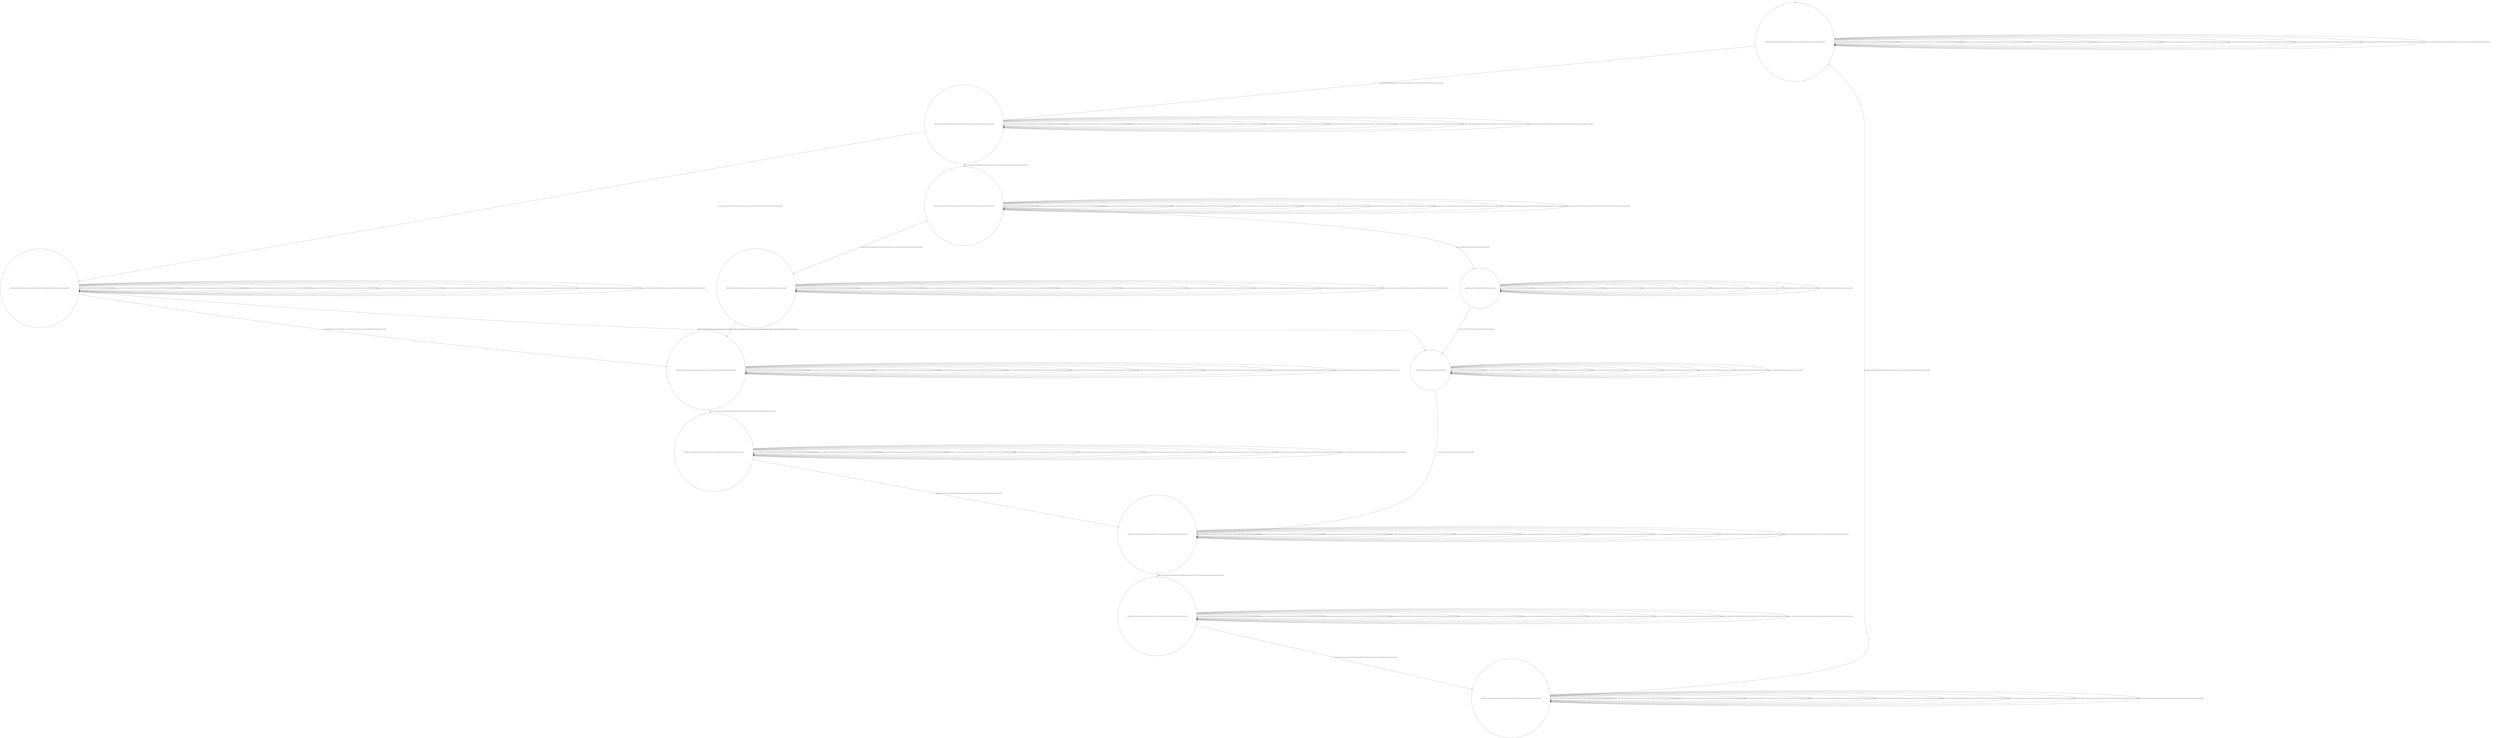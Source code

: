 digraph g {
	edge [lblstyle="above, sloped"];
	s0 [shape="circle" label="0@[((DOL and CAP and TON and not TEA and not EUR and not COF) or (EUR and COF and CAP and TON and not DOL and not TEA))]"];
	s1 [shape="circle" label="1@[((DOL and CAP and TON and not TEA and not EUR and not COF) or (EUR and COF and CAP and TON and not DOL and not TEA))]"];
	s2 [shape="circle" label="2@[((DOL and CAP and TON and not TEA and not EUR and not COF) or (EUR and COF and CAP and TON and not DOL and not TEA))]"];
	s3 [shape="circle" label="3@[((DOL and CAP and TON and not TEA and not EUR and not COF) or (EUR and COF and CAP and TON and not DOL and not TEA))]"];
	s4 [shape="circle" label="4@[((DOL and CAP and TON and not TEA and not EUR and not COF) or (EUR and COF and CAP and TON and not DOL and not TEA))]"];
	s5 [shape="circle" label="5@[((DOL and CAP and TON and not TEA and not EUR and not COF) or (EUR and COF and CAP and TON and not DOL and not TEA))]"];
	s6 [shape="circle" label="6@[((DOL and CAP and TON and not TEA and not EUR and not COF) or (EUR and COF and CAP and TON and not DOL and not TEA))]"];
	s7 [shape="circle" label="7@[((DOL and CAP and TON and not TEA and not EUR and not COF) or (EUR and COF and CAP and TON and not DOL and not TEA))]"];
	s8 [shape="circle" label="8@[((DOL and CAP and TON and not TEA and not EUR and not COF) or (EUR and COF and CAP and TON and not DOL and not TEA))]"];
	s9 [shape="circle" label="9@[((DOL and CAP and TON and not TEA and not EUR and not COF) or (EUR and COF and CAP and TON and not DOL and not TEA))]"];
	s10 [shape="circle" label="10@[((EUR and COF and CAP and TON and not DOL and not TEA))]"];
	s11 [shape="circle" label="11@[((EUR and COF and CAP and TON and not DOL and not TEA))]"];
	s0 -> s0 [label="cap / nok() [((DOL and CAP and TON and not TEA and not EUR and not COF) or (EUR and COF and CAP and TON and not DOL and not TEA))]"];
	s0 -> s0 [label="coffee / nok() [((DOL and CAP and TON and not TEA and not EUR and not COF) or (EUR and COF and CAP and TON and not DOL and not TEA))]"];
	s0 -> s0 [label="cup_taken / nok() [((DOL and CAP and TON and not TEA and not EUR and not COF) or (EUR and COF and CAP and TON and not DOL and not TEA))]"];
	s0 -> s0 [label="display_done / nok() [((DOL and CAP and TON and not TEA and not EUR and not COF) or (EUR and COF and CAP and TON and not DOL and not TEA))]"];
	s0 -> s1 [label="dollar / ok() [((DOL and CAP and TON and not TEA and not EUR and not COF) or (EUR and COF and CAP and TON and not DOL and not TEA))]"];
	s0 -> s0 [label="no_sugar / nok() [((DOL and CAP and TON and not TEA and not EUR and not COF) or (EUR and COF and CAP and TON and not DOL and not TEA))]"];
	s0 -> s0 [label="pour_coffee / nok() [((DOL and CAP and TON and not TEA and not EUR and not COF) or (EUR and COF and CAP and TON and not DOL and not TEA))]"];
	s0 -> s0 [label="pour_milk / nok() [((DOL and CAP and TON and not TEA and not EUR and not COF) or (EUR and COF and CAP and TON and not DOL and not TEA))]"];
	s0 -> s0 [label="pour_sugar / nok() [((DOL and CAP and TON and not TEA and not EUR and not COF) or (EUR and COF and CAP and TON and not DOL and not TEA))]"];
	s0 -> s0 [label="ring / nok() [((DOL and CAP and TON and not TEA and not EUR and not COF) or (EUR and COF and CAP and TON and not DOL and not TEA))]"];
	s0 -> s0 [label="sugar / nok() [((DOL and CAP and TON and not TEA and not EUR and not COF) or (EUR and COF and CAP and TON and not DOL and not TEA))]"];
	s1 -> s1 [label="cap / nok() [((DOL and CAP and TON and not TEA and not EUR and not COF) or (EUR and COF and CAP and TON and not DOL and not TEA))]"];
	s1 -> s1 [label="coffee / nok() [((DOL and CAP and TON and not TEA and not EUR and not COF) or (EUR and COF and CAP and TON and not DOL and not TEA))]"];
	s1 -> s1 [label="cup_taken / nok() [((DOL and CAP and TON and not TEA and not EUR and not COF) or (EUR and COF and CAP and TON and not DOL and not TEA))]"];
	s1 -> s1 [label="display_done / nok() [((DOL and CAP and TON and not TEA and not EUR and not COF) or (EUR and COF and CAP and TON and not DOL and not TEA))]"];
	s1 -> s1 [label="dollar / nok() [((DOL and CAP and TON and not TEA and not EUR and not COF) or (EUR and COF and CAP and TON and not DOL and not TEA))]"];
	s1 -> s2 [label="no_sugar / ok() [((DOL and CAP and TON and not TEA and not EUR and not COF) or (EUR and COF and CAP and TON and not DOL and not TEA))]"];
	s1 -> s1 [label="pour_coffee / nok() [((DOL and CAP and TON and not TEA and not EUR and not COF) or (EUR and COF and CAP and TON and not DOL and not TEA))]"];
	s1 -> s1 [label="pour_milk / nok() [((DOL and CAP and TON and not TEA and not EUR and not COF) or (EUR and COF and CAP and TON and not DOL and not TEA))]"];
	s1 -> s1 [label="pour_sugar / nok() [((DOL and CAP and TON and not TEA and not EUR and not COF) or (EUR and COF and CAP and TON and not DOL and not TEA))]"];
	s1 -> s1 [label="ring / nok() [((DOL and CAP and TON and not TEA and not EUR and not COF) or (EUR and COF and CAP and TON and not DOL and not TEA))]"];
	s1 -> s3 [label="sugar / ok() [((DOL and CAP and TON and not TEA and not EUR and not COF) or (EUR and COF and CAP and TON and not DOL and not TEA))]"];
	s2 -> s5 [label="cap / ok() [((DOL and CAP and TON and not TEA and not EUR and not COF) or (EUR and COF and CAP and TON and not DOL and not TEA))]"];
	s2 -> s2 [label="coffee / Ω [((DOL and CAP and TON and not TEA and not EUR and not COF))]"];
	s2 -> s11 [label="coffee / ok() [((EUR and COF and CAP and TON and not DOL and not TEA))]"];
	s2 -> s2 [label="cup_taken / nok() [((DOL and CAP and TON and not TEA and not EUR and not COF) or (EUR and COF and CAP and TON and not DOL and not TEA))]"];
	s2 -> s2 [label="display_done / nok() [((DOL and CAP and TON and not TEA and not EUR and not COF) or (EUR and COF and CAP and TON and not DOL and not TEA))]"];
	s2 -> s2 [label="dollar / nok() [((DOL and CAP and TON and not TEA and not EUR and not COF) or (EUR and COF and CAP and TON and not DOL and not TEA))]"];
	s2 -> s2 [label="no_sugar / nok() [((DOL and CAP and TON and not TEA and not EUR and not COF) or (EUR and COF and CAP and TON and not DOL and not TEA))]"];
	s2 -> s2 [label="pour_coffee / nok() [((DOL and CAP and TON and not TEA and not EUR and not COF) or (EUR and COF and CAP and TON and not DOL and not TEA))]"];
	s2 -> s2 [label="pour_milk / nok() [((DOL and CAP and TON and not TEA and not EUR and not COF) or (EUR and COF and CAP and TON and not DOL and not TEA))]"];
	s2 -> s2 [label="pour_sugar / nok() [((DOL and CAP and TON and not TEA and not EUR and not COF) or (EUR and COF and CAP and TON and not DOL and not TEA))]"];
	s2 -> s2 [label="ring / nok() [((DOL and CAP and TON and not TEA and not EUR and not COF) or (EUR and COF and CAP and TON and not DOL and not TEA))]"];
	s2 -> s2 [label="sugar / void() [((DOL and CAP and TON and not TEA and not EUR and not COF) or (EUR and COF and CAP and TON and not DOL and not TEA))]"];
	s3 -> s4 [label="cap / ok() [((DOL and CAP and TON and not TEA and not EUR and not COF) or (EUR and COF and CAP and TON and not DOL and not TEA))]"];
	s3 -> s10 [label="coffee / ok() [((EUR and COF and CAP and TON and not DOL and not TEA))]"];
	s3 -> s3 [label="coffee / Ω [((DOL and CAP and TON and not TEA and not EUR and not COF))]"];
	s3 -> s3 [label="cup_taken / nok() [((DOL and CAP and TON and not TEA and not EUR and not COF) or (EUR and COF and CAP and TON and not DOL and not TEA))]"];
	s3 -> s3 [label="display_done / nok() [((DOL and CAP and TON and not TEA and not EUR and not COF) or (EUR and COF and CAP and TON and not DOL and not TEA))]"];
	s3 -> s3 [label="dollar / nok() [((DOL and CAP and TON and not TEA and not EUR and not COF) or (EUR and COF and CAP and TON and not DOL and not TEA))]"];
	s3 -> s3 [label="no_sugar / void() [((DOL and CAP and TON and not TEA and not EUR and not COF) or (EUR and COF and CAP and TON and not DOL and not TEA))]"];
	s3 -> s3 [label="pour_coffee / nok() [((DOL and CAP and TON and not TEA and not EUR and not COF) or (EUR and COF and CAP and TON and not DOL and not TEA))]"];
	s3 -> s3 [label="pour_milk / nok() [((DOL and CAP and TON and not TEA and not EUR and not COF) or (EUR and COF and CAP and TON and not DOL and not TEA))]"];
	s3 -> s3 [label="pour_sugar / nok() [((DOL and CAP and TON and not TEA and not EUR and not COF) or (EUR and COF and CAP and TON and not DOL and not TEA))]"];
	s3 -> s3 [label="ring / nok() [((DOL and CAP and TON and not TEA and not EUR and not COF) or (EUR and COF and CAP and TON and not DOL and not TEA))]"];
	s3 -> s3 [label="sugar / nok() [((DOL and CAP and TON and not TEA and not EUR and not COF) or (EUR and COF and CAP and TON and not DOL and not TEA))]"];
	s4 -> s4 [label="cap / nok() [((DOL and CAP and TON and not TEA and not EUR and not COF) or (EUR and COF and CAP and TON and not DOL and not TEA))]"];
	s4 -> s4 [label="coffee / void() [((DOL and CAP and TON and not TEA and not EUR and not COF) or (EUR and COF and CAP and TON and not DOL and not TEA))]"];
	s4 -> s4 [label="cup_taken / nok() [((DOL and CAP and TON and not TEA and not EUR and not COF) or (EUR and COF and CAP and TON and not DOL and not TEA))]"];
	s4 -> s4 [label="display_done / nok() [((DOL and CAP and TON and not TEA and not EUR and not COF) or (EUR and COF and CAP and TON and not DOL and not TEA))]"];
	s4 -> s4 [label="dollar / nok() [((DOL and CAP and TON and not TEA and not EUR and not COF) or (EUR and COF and CAP and TON and not DOL and not TEA))]"];
	s4 -> s4 [label="no_sugar / nok() [((DOL and CAP and TON and not TEA and not EUR and not COF) or (EUR and COF and CAP and TON and not DOL and not TEA))]"];
	s4 -> s4 [label="pour_coffee / nok() [((DOL and CAP and TON and not TEA and not EUR and not COF) or (EUR and COF and CAP and TON and not DOL and not TEA))]"];
	s4 -> s4 [label="pour_milk / nok() [((DOL and CAP and TON and not TEA and not EUR and not COF) or (EUR and COF and CAP and TON and not DOL and not TEA))]"];
	s4 -> s5 [label="pour_sugar / ok() [((DOL and CAP and TON and not TEA and not EUR and not COF) or (EUR and COF and CAP and TON and not DOL and not TEA))]"];
	s4 -> s4 [label="ring / nok() [((DOL and CAP and TON and not TEA and not EUR and not COF) or (EUR and COF and CAP and TON and not DOL and not TEA))]"];
	s4 -> s4 [label="sugar / nok() [((DOL and CAP and TON and not TEA and not EUR and not COF) or (EUR and COF and CAP and TON and not DOL and not TEA))]"];
	s5 -> s5 [label="cap / nok() [((DOL and CAP and TON and not TEA and not EUR and not COF) or (EUR and COF and CAP and TON and not DOL and not TEA))]"];
	s5 -> s5 [label="coffee / void() [((DOL and CAP and TON and not TEA and not EUR and not COF) or (EUR and COF and CAP and TON and not DOL and not TEA))]"];
	s5 -> s5 [label="cup_taken / nok() [((DOL and CAP and TON and not TEA and not EUR and not COF) or (EUR and COF and CAP and TON and not DOL and not TEA))]"];
	s5 -> s5 [label="display_done / nok() [((DOL and CAP and TON and not TEA and not EUR and not COF) or (EUR and COF and CAP and TON and not DOL and not TEA))]"];
	s5 -> s5 [label="dollar / nok() [((DOL and CAP and TON and not TEA and not EUR and not COF) or (EUR and COF and CAP and TON and not DOL and not TEA))]"];
	s5 -> s5 [label="no_sugar / nok() [((DOL and CAP and TON and not TEA and not EUR and not COF) or (EUR and COF and CAP and TON and not DOL and not TEA))]"];
	s5 -> s5 [label="pour_coffee / nok() [((DOL and CAP and TON and not TEA and not EUR and not COF) or (EUR and COF and CAP and TON and not DOL and not TEA))]"];
	s5 -> s6 [label="pour_milk / ok() [((DOL and CAP and TON and not TEA and not EUR and not COF) or (EUR and COF and CAP and TON and not DOL and not TEA))]"];
	s5 -> s5 [label="pour_sugar / nok() [((DOL and CAP and TON and not TEA and not EUR and not COF) or (EUR and COF and CAP and TON and not DOL and not TEA))]"];
	s5 -> s5 [label="ring / nok() [((DOL and CAP and TON and not TEA and not EUR and not COF) or (EUR and COF and CAP and TON and not DOL and not TEA))]"];
	s5 -> s5 [label="sugar / nok() [((DOL and CAP and TON and not TEA and not EUR and not COF) or (EUR and COF and CAP and TON and not DOL and not TEA))]"];
	s6 -> s6 [label="cap / nok() [((DOL and CAP and TON and not TEA and not EUR and not COF) or (EUR and COF and CAP and TON and not DOL and not TEA))]"];
	s6 -> s6 [label="coffee / nok() [((DOL and CAP and TON and not TEA and not EUR and not COF) or (EUR and COF and CAP and TON and not DOL and not TEA))]"];
	s6 -> s6 [label="cup_taken / nok() [((DOL and CAP and TON and not TEA and not EUR and not COF) or (EUR and COF and CAP and TON and not DOL and not TEA))]"];
	s6 -> s6 [label="display_done / nok() [((DOL and CAP and TON and not TEA and not EUR and not COF) or (EUR and COF and CAP and TON and not DOL and not TEA))]"];
	s6 -> s6 [label="dollar / nok() [((DOL and CAP and TON and not TEA and not EUR and not COF) or (EUR and COF and CAP and TON and not DOL and not TEA))]"];
	s6 -> s6 [label="no_sugar / nok() [((DOL and CAP and TON and not TEA and not EUR and not COF) or (EUR and COF and CAP and TON and not DOL and not TEA))]"];
	s6 -> s7 [label="pour_coffee / ok() [((DOL and CAP and TON and not TEA and not EUR and not COF) or (EUR and COF and CAP and TON and not DOL and not TEA))]"];
	s6 -> s6 [label="pour_milk / nok() [((DOL and CAP and TON and not TEA and not EUR and not COF) or (EUR and COF and CAP and TON and not DOL and not TEA))]"];
	s6 -> s6 [label="pour_sugar / nok() [((DOL and CAP and TON and not TEA and not EUR and not COF) or (EUR and COF and CAP and TON and not DOL and not TEA))]"];
	s6 -> s6 [label="ring / nok() [((DOL and CAP and TON and not TEA and not EUR and not COF) or (EUR and COF and CAP and TON and not DOL and not TEA))]"];
	s6 -> s6 [label="sugar / nok() [((DOL and CAP and TON and not TEA and not EUR and not COF) or (EUR and COF and CAP and TON and not DOL and not TEA))]"];
	s7 -> s7 [label="cap / nok() [((DOL and CAP and TON and not TEA and not EUR and not COF) or (EUR and COF and CAP and TON and not DOL and not TEA))]"];
	s7 -> s7 [label="coffee / nok() [((DOL and CAP and TON and not TEA and not EUR and not COF) or (EUR and COF and CAP and TON and not DOL and not TEA))]"];
	s7 -> s7 [label="cup_taken / nok() [((DOL and CAP and TON and not TEA and not EUR and not COF) or (EUR and COF and CAP and TON and not DOL and not TEA))]"];
	s7 -> s8 [label="display_done / ok() [((DOL and CAP and TON and not TEA and not EUR and not COF) or (EUR and COF and CAP and TON and not DOL and not TEA))]"];
	s7 -> s7 [label="dollar / nok() [((DOL and CAP and TON and not TEA and not EUR and not COF) or (EUR and COF and CAP and TON and not DOL and not TEA))]"];
	s7 -> s7 [label="no_sugar / nok() [((DOL and CAP and TON and not TEA and not EUR and not COF) or (EUR and COF and CAP and TON and not DOL and not TEA))]"];
	s7 -> s7 [label="pour_coffee / nok() [((DOL and CAP and TON and not TEA and not EUR and not COF) or (EUR and COF and CAP and TON and not DOL and not TEA))]"];
	s7 -> s7 [label="pour_milk / nok() [((DOL and CAP and TON and not TEA and not EUR and not COF) or (EUR and COF and CAP and TON and not DOL and not TEA))]"];
	s7 -> s7 [label="pour_sugar / nok() [((DOL and CAP and TON and not TEA and not EUR and not COF) or (EUR and COF and CAP and TON and not DOL and not TEA))]"];
	s7 -> s7 [label="ring / nok() [((DOL and CAP and TON and not TEA and not EUR and not COF) or (EUR and COF and CAP and TON and not DOL and not TEA))]"];
	s7 -> s7 [label="sugar / nok() [((DOL and CAP and TON and not TEA and not EUR and not COF) or (EUR and COF and CAP and TON and not DOL and not TEA))]"];
	s8 -> s8 [label="cap / nok() [((DOL and CAP and TON and not TEA and not EUR and not COF) or (EUR and COF and CAP and TON and not DOL and not TEA))]"];
	s8 -> s8 [label="coffee / nok() [((DOL and CAP and TON and not TEA and not EUR and not COF) or (EUR and COF and CAP and TON and not DOL and not TEA))]"];
	s8 -> s8 [label="cup_taken / nok() [((DOL and CAP and TON and not TEA and not EUR and not COF) or (EUR and COF and CAP and TON and not DOL and not TEA))]"];
	s8 -> s8 [label="display_done / nok() [((DOL and CAP and TON and not TEA and not EUR and not COF) or (EUR and COF and CAP and TON and not DOL and not TEA))]"];
	s8 -> s8 [label="dollar / nok() [((DOL and CAP and TON and not TEA and not EUR and not COF) or (EUR and COF and CAP and TON and not DOL and not TEA))]"];
	s8 -> s8 [label="no_sugar / nok() [((DOL and CAP and TON and not TEA and not EUR and not COF) or (EUR and COF and CAP and TON and not DOL and not TEA))]"];
	s8 -> s8 [label="pour_coffee / nok() [((DOL and CAP and TON and not TEA and not EUR and not COF) or (EUR and COF and CAP and TON and not DOL and not TEA))]"];
	s8 -> s8 [label="pour_milk / nok() [((DOL and CAP and TON and not TEA and not EUR and not COF) or (EUR and COF and CAP and TON and not DOL and not TEA))]"];
	s8 -> s8 [label="pour_sugar / nok() [((DOL and CAP and TON and not TEA and not EUR and not COF) or (EUR and COF and CAP and TON and not DOL and not TEA))]"];
	s8 -> s9 [label="ring / ok() [((DOL and CAP and TON and not TEA and not EUR and not COF) or (EUR and COF and CAP and TON and not DOL and not TEA))]"];
	s8 -> s8 [label="sugar / nok() [((DOL and CAP and TON and not TEA and not EUR and not COF) or (EUR and COF and CAP and TON and not DOL and not TEA))]"];
	s9 -> s9 [label="cap / nok() [((DOL and CAP and TON and not TEA and not EUR and not COF) or (EUR and COF and CAP and TON and not DOL and not TEA))]"];
	s9 -> s9 [label="coffee / nok() [((DOL and CAP and TON and not TEA and not EUR and not COF) or (EUR and COF and CAP and TON and not DOL and not TEA))]"];
	s9 -> s0 [label="cup_taken / ok() [((DOL and CAP and TON and not TEA and not EUR and not COF) or (EUR and COF and CAP and TON and not DOL and not TEA))]"];
	s9 -> s9 [label="display_done / nok() [((DOL and CAP and TON and not TEA and not EUR and not COF) or (EUR and COF and CAP and TON and not DOL and not TEA))]"];
	s9 -> s9 [label="dollar / nok() [((DOL and CAP and TON and not TEA and not EUR and not COF) or (EUR and COF and CAP and TON and not DOL and not TEA))]"];
	s9 -> s9 [label="no_sugar / nok() [((DOL and CAP and TON and not TEA and not EUR and not COF) or (EUR and COF and CAP and TON and not DOL and not TEA))]"];
	s9 -> s9 [label="pour_coffee / nok() [((DOL and CAP and TON and not TEA and not EUR and not COF) or (EUR and COF and CAP and TON and not DOL and not TEA))]"];
	s9 -> s9 [label="pour_milk / nok() [((DOL and CAP and TON and not TEA and not EUR and not COF) or (EUR and COF and CAP and TON and not DOL and not TEA))]"];
	s9 -> s9 [label="pour_sugar / nok() [((DOL and CAP and TON and not TEA and not EUR and not COF) or (EUR and COF and CAP and TON and not DOL and not TEA))]"];
	s9 -> s9 [label="ring / nok() [((DOL and CAP and TON and not TEA and not EUR and not COF) or (EUR and COF and CAP and TON and not DOL and not TEA))]"];
	s9 -> s9 [label="sugar / nok() [((DOL and CAP and TON and not TEA and not EUR and not COF) or (EUR and COF and CAP and TON and not DOL and not TEA))]"];
	s10 -> s10 [label="cap / void() [((EUR and COF and CAP and TON and not DOL and not TEA))]"];
	s10 -> s10 [label="coffee / nok() [((EUR and COF and CAP and TON and not DOL and not TEA))]"];
	s10 -> s10 [label="cup_taken / nok() [((EUR and COF and CAP and TON and not DOL and not TEA))]"];
	s10 -> s10 [label="display_done / nok() [((EUR and COF and CAP and TON and not DOL and not TEA))]"];
	s10 -> s10 [label="dollar / nok() [((EUR and COF and CAP and TON and not DOL and not TEA))]"];
	s10 -> s10 [label="no_sugar / nok() [((EUR and COF and CAP and TON and not DOL and not TEA))]"];
	s10 -> s10 [label="pour_coffee / nok() [((EUR and COF and CAP and TON and not DOL and not TEA))]"];
	s10 -> s10 [label="pour_milk / nok() [((EUR and COF and CAP and TON and not DOL and not TEA))]"];
	s10 -> s11 [label="pour_sugar / ok() [((EUR and COF and CAP and TON and not DOL and not TEA))]"];
	s10 -> s10 [label="ring / nok() [((EUR and COF and CAP and TON and not DOL and not TEA))]"];
	s10 -> s10 [label="sugar / nok() [((EUR and COF and CAP and TON and not DOL and not TEA))]"];
	s11 -> s11 [label="cap / void() [((EUR and COF and CAP and TON and not DOL and not TEA))]"];
	s11 -> s11 [label="coffee / nok() [((EUR and COF and CAP and TON and not DOL and not TEA))]"];
	s11 -> s11 [label="cup_taken / nok() [((EUR and COF and CAP and TON and not DOL and not TEA))]"];
	s11 -> s11 [label="display_done / nok() [((EUR and COF and CAP and TON and not DOL and not TEA))]"];
	s11 -> s11 [label="dollar / nok() [((EUR and COF and CAP and TON and not DOL and not TEA))]"];
	s11 -> s11 [label="no_sugar / nok() [((EUR and COF and CAP and TON and not DOL and not TEA))]"];
	s11 -> s7 [label="pour_coffee / ok() [((EUR and COF and CAP and TON and not DOL and not TEA))]"];
	s11 -> s11 [label="pour_milk / nok() [((EUR and COF and CAP and TON and not DOL and not TEA))]"];
	s11 -> s11 [label="pour_sugar / nok() [((EUR and COF and CAP and TON and not DOL and not TEA))]"];
	s11 -> s11 [label="ring / nok() [((EUR and COF and CAP and TON and not DOL and not TEA))]"];
	s11 -> s11 [label="sugar / nok() [((EUR and COF and CAP and TON and not DOL and not TEA))]"];
	__start0 [label="" shape="none" width="0" height="0"];
	__start0 -> s0;
}
